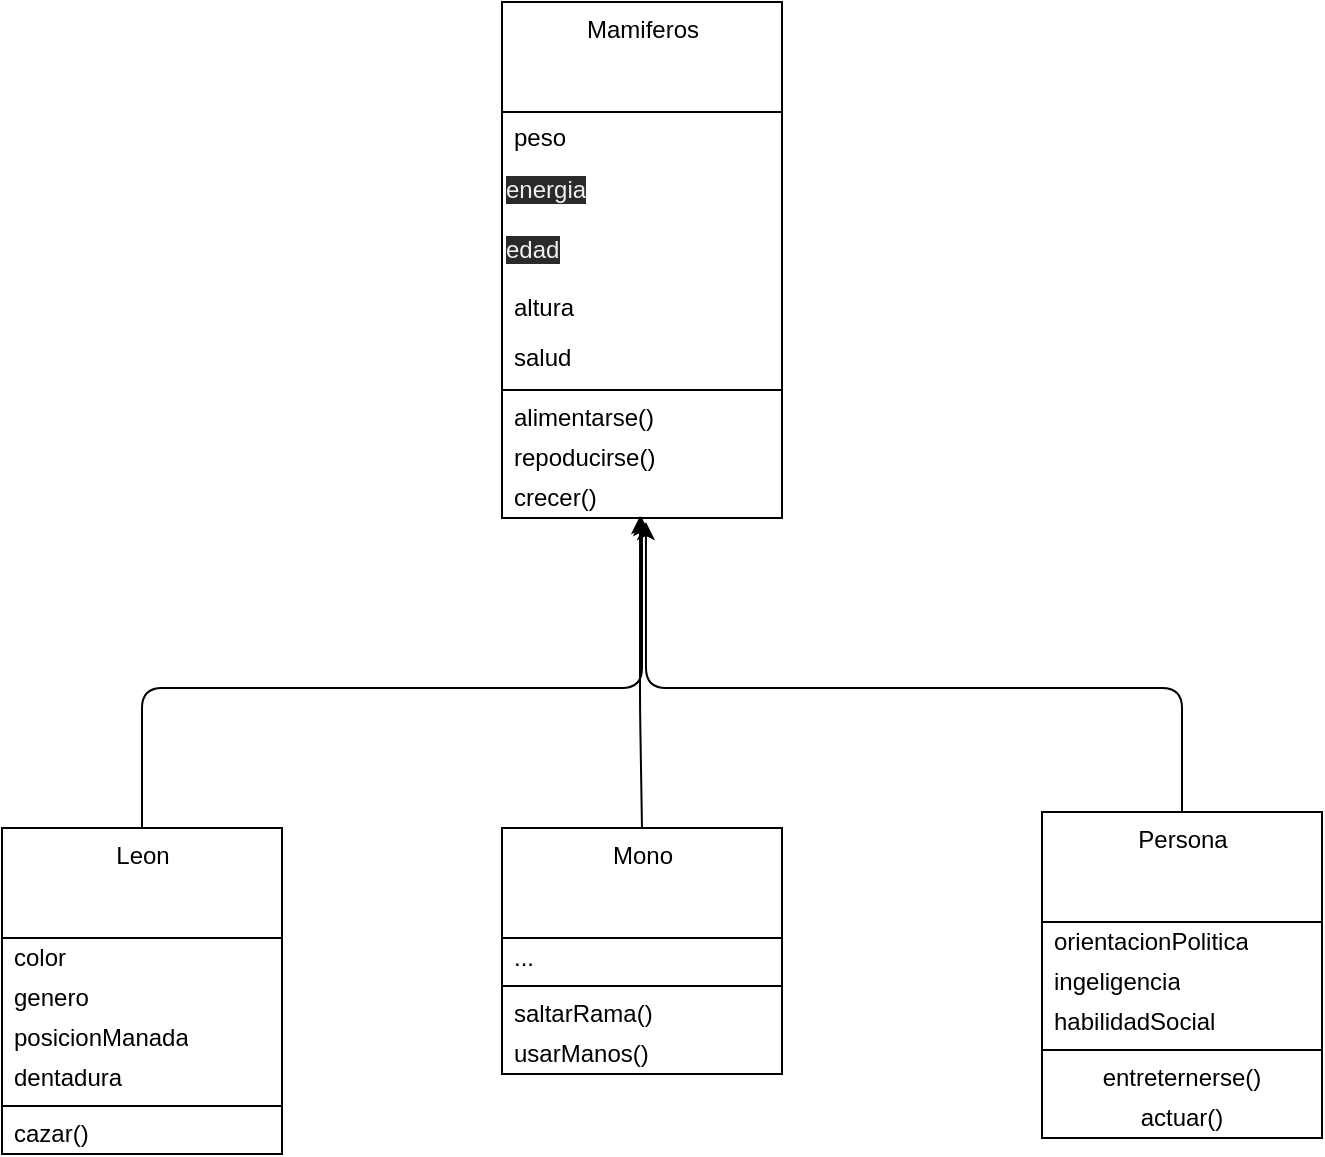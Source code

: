 <mxfile>
    <diagram id="pXjIo46o0kq5Ya7QdFOa" name="Página-1">
        <mxGraphModel dx="1347" dy="657" grid="1" gridSize="10" guides="1" tooltips="1" connect="1" arrows="1" fold="1" page="1" pageScale="1" pageWidth="827" pageHeight="1169" math="0" shadow="0">
            <root>
                <mxCell id="0"/>
                <mxCell id="1" parent="0"/>
                <mxCell id="5" value="Mamiferos" style="swimlane;fontStyle=0;align=center;verticalAlign=top;childLayout=stackLayout;horizontal=1;startSize=55;horizontalStack=0;resizeParent=1;resizeParentMax=0;resizeLast=0;collapsible=0;marginBottom=0;html=1;" vertex="1" parent="1">
                    <mxGeometry x="320" y="17" width="140" height="258" as="geometry"/>
                </mxCell>
                <mxCell id="9" value="peso" style="text;html=1;strokeColor=none;fillColor=none;align=left;verticalAlign=middle;spacingLeft=4;spacingRight=4;overflow=hidden;rotatable=0;points=[[0,0.5],[1,0.5]];portConstraint=eastwest;" vertex="1" parent="5">
                    <mxGeometry y="55" width="140" height="25" as="geometry"/>
                </mxCell>
                <mxCell id="45" value="&lt;span style=&quot;color: rgb(240 , 240 , 240) ; font-family: &amp;#34;helvetica&amp;#34; ; font-size: 12px ; font-style: normal ; font-weight: 400 ; letter-spacing: normal ; text-align: left ; text-indent: 0px ; text-transform: none ; word-spacing: 0px ; background-color: rgb(42 , 42 , 42) ; display: inline ; float: none&quot;&gt;energia&lt;/span&gt;" style="text;whiteSpace=wrap;html=1;" vertex="1" parent="5">
                    <mxGeometry y="80" width="140" height="30" as="geometry"/>
                </mxCell>
                <mxCell id="44" value="&lt;span style=&quot;color: rgb(240 , 240 , 240) ; font-family: &amp;#34;helvetica&amp;#34; ; font-size: 12px ; font-style: normal ; font-weight: 400 ; letter-spacing: normal ; text-align: left ; text-indent: 0px ; text-transform: none ; word-spacing: 0px ; background-color: rgb(42 , 42 , 42) ; display: inline ; float: none&quot;&gt;edad&lt;/span&gt;" style="text;whiteSpace=wrap;html=1;" vertex="1" parent="5">
                    <mxGeometry y="110" width="140" height="30" as="geometry"/>
                </mxCell>
                <mxCell id="38" value="altura" style="text;html=1;strokeColor=none;fillColor=none;align=left;verticalAlign=middle;spacingLeft=4;spacingRight=4;overflow=hidden;rotatable=0;points=[[0,0.5],[1,0.5]];portConstraint=eastwest;" vertex="1" parent="5">
                    <mxGeometry y="140" width="140" height="25" as="geometry"/>
                </mxCell>
                <mxCell id="56" value="salud" style="text;html=1;strokeColor=none;fillColor=none;align=left;verticalAlign=middle;spacingLeft=4;spacingRight=4;overflow=hidden;rotatable=0;points=[[0,0.5],[1,0.5]];portConstraint=eastwest;" vertex="1" parent="5">
                    <mxGeometry y="165" width="140" height="25" as="geometry"/>
                </mxCell>
                <mxCell id="10" value="" style="line;strokeWidth=1;fillColor=none;align=left;verticalAlign=middle;spacingTop=-1;spacingLeft=3;spacingRight=3;rotatable=0;labelPosition=right;points=[];portConstraint=eastwest;" vertex="1" parent="5">
                    <mxGeometry y="190" width="140" height="8" as="geometry"/>
                </mxCell>
                <mxCell id="12" value="alimentarse()" style="text;html=1;strokeColor=none;fillColor=none;align=left;verticalAlign=middle;spacingLeft=4;spacingRight=4;overflow=hidden;rotatable=0;points=[[0,0.5],[1,0.5]];portConstraint=eastwest;" vertex="1" parent="5">
                    <mxGeometry y="198" width="140" height="20" as="geometry"/>
                </mxCell>
                <mxCell id="40" value="repoducirse()" style="text;html=1;strokeColor=none;fillColor=none;align=left;verticalAlign=middle;spacingLeft=4;spacingRight=4;overflow=hidden;rotatable=0;points=[[0,0.5],[1,0.5]];portConstraint=eastwest;" vertex="1" parent="5">
                    <mxGeometry y="218" width="140" height="20" as="geometry"/>
                </mxCell>
                <mxCell id="42" value="crecer()" style="text;html=1;strokeColor=none;fillColor=none;align=left;verticalAlign=middle;spacingLeft=4;spacingRight=4;overflow=hidden;rotatable=0;points=[[0,0.5],[1,0.5]];portConstraint=eastwest;" vertex="1" parent="5">
                    <mxGeometry y="238" width="140" height="20" as="geometry"/>
                </mxCell>
                <mxCell id="67" style="edgeStyle=none;html=1;exitX=0.5;exitY=0;exitDx=0;exitDy=0;" edge="1" parent="1" source="13" target="42">
                    <mxGeometry relative="1" as="geometry">
                        <Array as="points">
                            <mxPoint x="140" y="360"/>
                            <mxPoint x="390" y="360"/>
                        </Array>
                    </mxGeometry>
                </mxCell>
                <mxCell id="13" value="Leon" style="swimlane;fontStyle=0;align=center;verticalAlign=top;childLayout=stackLayout;horizontal=1;startSize=55;horizontalStack=0;resizeParent=1;resizeParentMax=0;resizeLast=0;collapsible=0;marginBottom=0;html=1;" vertex="1" parent="1">
                    <mxGeometry x="70" y="430" width="140" height="163" as="geometry"/>
                </mxCell>
                <mxCell id="15" value="color" style="text;html=1;strokeColor=none;fillColor=none;align=left;verticalAlign=middle;spacingLeft=4;spacingRight=4;overflow=hidden;rotatable=0;points=[[0,0.5],[1,0.5]];portConstraint=eastwest;" vertex="1" parent="13">
                    <mxGeometry y="55" width="140" height="20" as="geometry"/>
                </mxCell>
                <mxCell id="57" value="genero" style="text;html=1;strokeColor=none;fillColor=none;align=left;verticalAlign=middle;spacingLeft=4;spacingRight=4;overflow=hidden;rotatable=0;points=[[0,0.5],[1,0.5]];portConstraint=eastwest;" vertex="1" parent="13">
                    <mxGeometry y="75" width="140" height="20" as="geometry"/>
                </mxCell>
                <mxCell id="58" value="posicionManada" style="text;html=1;strokeColor=none;fillColor=none;align=left;verticalAlign=middle;spacingLeft=4;spacingRight=4;overflow=hidden;rotatable=0;points=[[0,0.5],[1,0.5]];portConstraint=eastwest;" vertex="1" parent="13">
                    <mxGeometry y="95" width="140" height="20" as="geometry"/>
                </mxCell>
                <mxCell id="59" value="dentadura" style="text;html=1;strokeColor=none;fillColor=none;align=left;verticalAlign=middle;spacingLeft=4;spacingRight=4;overflow=hidden;rotatable=0;points=[[0,0.5],[1,0.5]];portConstraint=eastwest;" vertex="1" parent="13">
                    <mxGeometry y="115" width="140" height="20" as="geometry"/>
                </mxCell>
                <mxCell id="18" value="" style="line;strokeWidth=1;fillColor=none;align=left;verticalAlign=middle;spacingTop=-1;spacingLeft=3;spacingRight=3;rotatable=0;labelPosition=right;points=[];portConstraint=eastwest;" vertex="1" parent="13">
                    <mxGeometry y="135" width="140" height="8" as="geometry"/>
                </mxCell>
                <mxCell id="20" value="cazar()" style="text;html=1;strokeColor=none;fillColor=none;align=left;verticalAlign=middle;spacingLeft=4;spacingRight=4;overflow=hidden;rotatable=0;points=[[0,0.5],[1,0.5]];portConstraint=eastwest;" vertex="1" parent="13">
                    <mxGeometry y="143" width="140" height="20" as="geometry"/>
                </mxCell>
                <mxCell id="68" style="edgeStyle=none;html=1;exitX=0.5;exitY=0;exitDx=0;exitDy=0;entryX=0.493;entryY=0.95;entryDx=0;entryDy=0;entryPerimeter=0;" edge="1" parent="1" source="21" target="42">
                    <mxGeometry relative="1" as="geometry">
                        <Array as="points">
                            <mxPoint x="389" y="370"/>
                        </Array>
                    </mxGeometry>
                </mxCell>
                <mxCell id="21" value="Mono" style="swimlane;fontStyle=0;align=center;verticalAlign=top;childLayout=stackLayout;horizontal=1;startSize=55;horizontalStack=0;resizeParent=1;resizeParentMax=0;resizeLast=0;collapsible=0;marginBottom=0;html=1;" vertex="1" parent="1">
                    <mxGeometry x="320" y="430" width="140" height="123" as="geometry"/>
                </mxCell>
                <mxCell id="25" value="..." style="text;html=1;strokeColor=none;fillColor=none;align=left;verticalAlign=middle;spacingLeft=4;spacingRight=4;overflow=hidden;rotatable=0;points=[[0,0.5],[1,0.5]];portConstraint=eastwest;" vertex="1" parent="21">
                    <mxGeometry y="55" width="140" height="20" as="geometry"/>
                </mxCell>
                <mxCell id="26" value="" style="line;strokeWidth=1;fillColor=none;align=left;verticalAlign=middle;spacingTop=-1;spacingLeft=3;spacingRight=3;rotatable=0;labelPosition=right;points=[];portConstraint=eastwest;" vertex="1" parent="21">
                    <mxGeometry y="75" width="140" height="8" as="geometry"/>
                </mxCell>
                <mxCell id="28" value="saltarRama()" style="text;html=1;strokeColor=none;fillColor=none;align=left;verticalAlign=middle;spacingLeft=4;spacingRight=4;overflow=hidden;rotatable=0;points=[[0,0.5],[1,0.5]];portConstraint=eastwest;" vertex="1" parent="21">
                    <mxGeometry y="83" width="140" height="20" as="geometry"/>
                </mxCell>
                <mxCell id="63" value="usarManos()" style="text;html=1;strokeColor=none;fillColor=none;align=left;verticalAlign=middle;spacingLeft=4;spacingRight=4;overflow=hidden;rotatable=0;points=[[0,0.5],[1,0.5]];portConstraint=eastwest;" vertex="1" parent="21">
                    <mxGeometry y="103" width="140" height="20" as="geometry"/>
                </mxCell>
                <mxCell id="69" style="edgeStyle=none;html=1;exitX=0.5;exitY=0;exitDx=0;exitDy=0;entryX=0.514;entryY=1.1;entryDx=0;entryDy=0;entryPerimeter=0;" edge="1" parent="1" source="29" target="42">
                    <mxGeometry relative="1" as="geometry">
                        <Array as="points">
                            <mxPoint x="660" y="360"/>
                            <mxPoint x="392" y="360"/>
                        </Array>
                    </mxGeometry>
                </mxCell>
                <mxCell id="29" value="Persona" style="swimlane;fontStyle=0;align=center;verticalAlign=top;childLayout=stackLayout;horizontal=1;startSize=55;horizontalStack=0;resizeParent=1;resizeParentMax=0;resizeLast=0;collapsible=0;marginBottom=0;html=1;" vertex="1" parent="1">
                    <mxGeometry x="590" y="422" width="140" height="163" as="geometry"/>
                </mxCell>
                <mxCell id="31" value="orientacionPolitica" style="text;html=1;strokeColor=none;fillColor=none;align=left;verticalAlign=middle;spacingLeft=4;spacingRight=4;overflow=hidden;rotatable=0;points=[[0,0.5],[1,0.5]];portConstraint=eastwest;" vertex="1" parent="29">
                    <mxGeometry y="55" width="140" height="20" as="geometry"/>
                </mxCell>
                <mxCell id="33" value="ingeligencia" style="text;html=1;strokeColor=none;fillColor=none;align=left;verticalAlign=middle;spacingLeft=4;spacingRight=4;overflow=hidden;rotatable=0;points=[[0,0.5],[1,0.5]];portConstraint=eastwest;" vertex="1" parent="29">
                    <mxGeometry y="75" width="140" height="20" as="geometry"/>
                </mxCell>
                <mxCell id="64" value="habilidadSocial" style="text;html=1;strokeColor=none;fillColor=none;align=left;verticalAlign=middle;spacingLeft=4;spacingRight=4;overflow=hidden;rotatable=0;points=[[0,0.5],[1,0.5]];portConstraint=eastwest;" vertex="1" parent="29">
                    <mxGeometry y="95" width="140" height="20" as="geometry"/>
                </mxCell>
                <mxCell id="34" value="" style="line;strokeWidth=1;fillColor=none;align=left;verticalAlign=middle;spacingTop=-1;spacingLeft=3;spacingRight=3;rotatable=0;labelPosition=right;points=[];portConstraint=eastwest;" vertex="1" parent="29">
                    <mxGeometry y="115" width="140" height="8" as="geometry"/>
                </mxCell>
                <mxCell id="35" value="entreternerse()&lt;br&gt;" style="text;html=1;strokeColor=none;fillColor=none;align=center;verticalAlign=middle;spacingLeft=4;spacingRight=4;overflow=hidden;rotatable=0;points=[[0,0.5],[1,0.5]];portConstraint=eastwest;" vertex="1" parent="29">
                    <mxGeometry y="123" width="140" height="20" as="geometry"/>
                </mxCell>
                <mxCell id="66" value="actuar()" style="text;html=1;strokeColor=none;fillColor=none;align=center;verticalAlign=middle;spacingLeft=4;spacingRight=4;overflow=hidden;rotatable=0;points=[[0,0.5],[1,0.5]];portConstraint=eastwest;" vertex="1" parent="29">
                    <mxGeometry y="143" width="140" height="20" as="geometry"/>
                </mxCell>
            </root>
        </mxGraphModel>
    </diagram>
</mxfile>